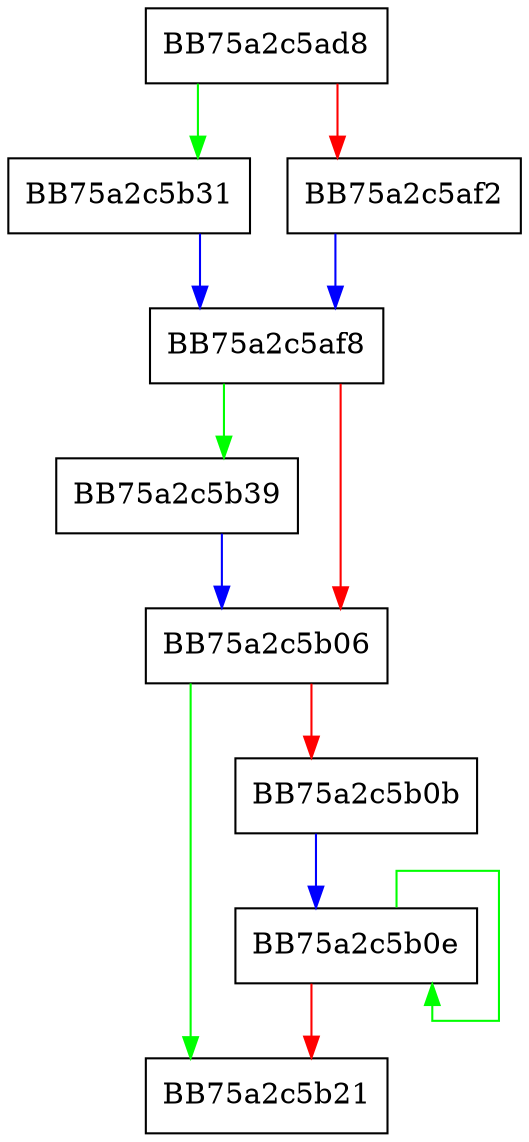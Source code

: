 digraph StrUpr {
  node [shape="box"];
  graph [splines=ortho];
  BB75a2c5ad8 -> BB75a2c5b31 [color="green"];
  BB75a2c5ad8 -> BB75a2c5af2 [color="red"];
  BB75a2c5af2 -> BB75a2c5af8 [color="blue"];
  BB75a2c5af8 -> BB75a2c5b39 [color="green"];
  BB75a2c5af8 -> BB75a2c5b06 [color="red"];
  BB75a2c5b06 -> BB75a2c5b21 [color="green"];
  BB75a2c5b06 -> BB75a2c5b0b [color="red"];
  BB75a2c5b0b -> BB75a2c5b0e [color="blue"];
  BB75a2c5b0e -> BB75a2c5b0e [color="green"];
  BB75a2c5b0e -> BB75a2c5b21 [color="red"];
  BB75a2c5b31 -> BB75a2c5af8 [color="blue"];
  BB75a2c5b39 -> BB75a2c5b06 [color="blue"];
}